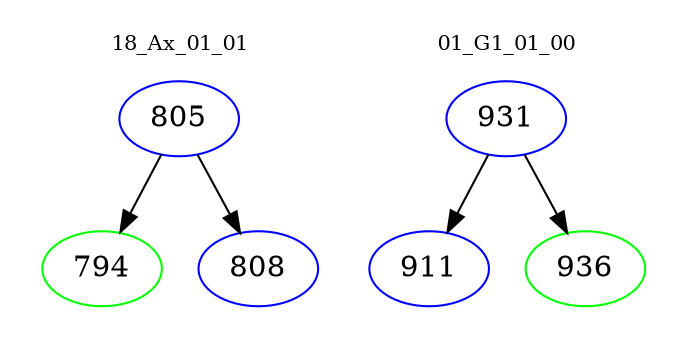 digraph{
subgraph cluster_0 {
color = white
label = "18_Ax_01_01";
fontsize=10;
T0_805 [label="805", color="blue"]
T0_805 -> T0_794 [color="black"]
T0_794 [label="794", color="green"]
T0_805 -> T0_808 [color="black"]
T0_808 [label="808", color="blue"]
}
subgraph cluster_1 {
color = white
label = "01_G1_01_00";
fontsize=10;
T1_931 [label="931", color="blue"]
T1_931 -> T1_911 [color="black"]
T1_911 [label="911", color="blue"]
T1_931 -> T1_936 [color="black"]
T1_936 [label="936", color="green"]
}
}
